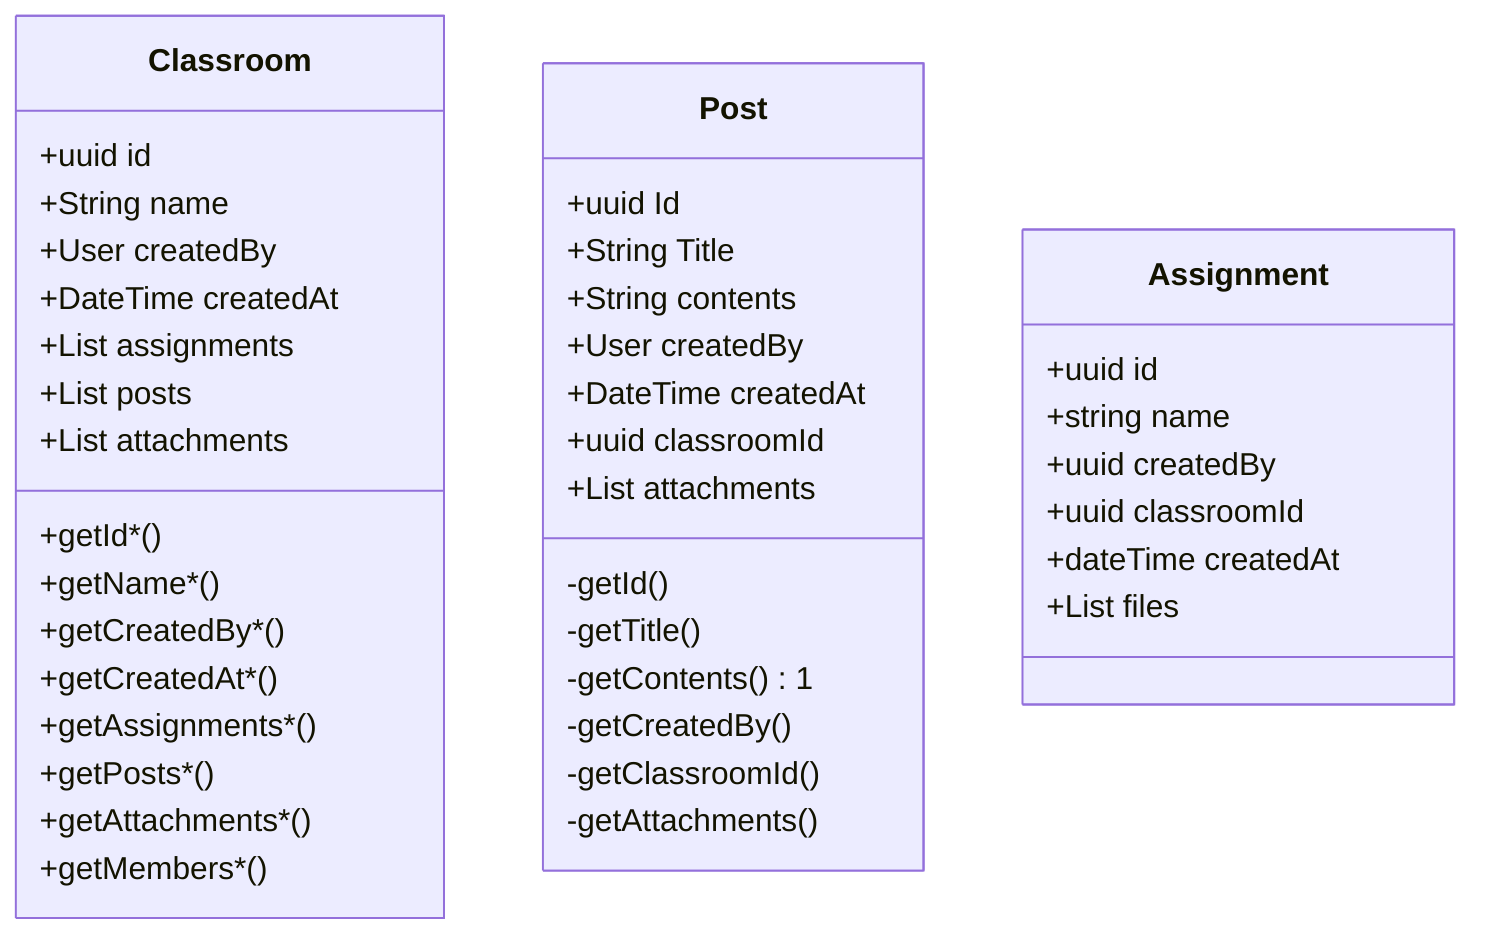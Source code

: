 classDiagram

    class Classroom{
      +uuid id
      +String name
      +User createdBy
      +DateTime createdAt
      +List<Assignment> assignments
      +List<Post> posts
      +List<Attachment> attachments

      
      +getId*()
      +getName*()
      +getCreatedBy*()
      +getCreatedAt*()
      +getAssignments*()
      +getPosts*()
      +getAttachments*()
      +getMembers*()
    }

    class Post{
      +uuid Id
      +String Title
      +String contents
      +User createdBy
      +DateTime createdAt
      +uuid classroomId
      +List<Attachment> attachments

      -getId()
      -getTitle()
      -getContents()1
      -getCreatedBy()
      -getClassroomId()
      -getAttachments()
    }

    class Assignment {
        +uuid id
        +string name
        +uuid createdBy
        +uuid classroomId
        +dateTime createdAt
        +List<File> files
    }
